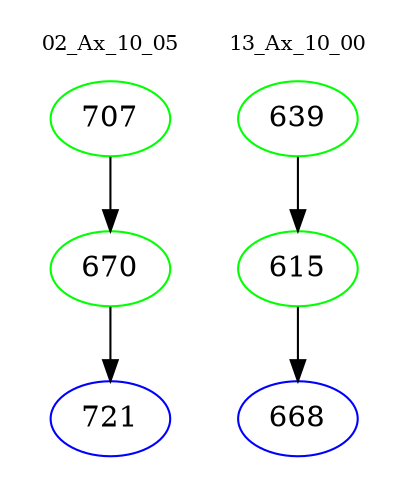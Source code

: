 digraph{
subgraph cluster_0 {
color = white
label = "02_Ax_10_05";
fontsize=10;
T0_707 [label="707", color="green"]
T0_707 -> T0_670 [color="black"]
T0_670 [label="670", color="green"]
T0_670 -> T0_721 [color="black"]
T0_721 [label="721", color="blue"]
}
subgraph cluster_1 {
color = white
label = "13_Ax_10_00";
fontsize=10;
T1_639 [label="639", color="green"]
T1_639 -> T1_615 [color="black"]
T1_615 [label="615", color="green"]
T1_615 -> T1_668 [color="black"]
T1_668 [label="668", color="blue"]
}
}
